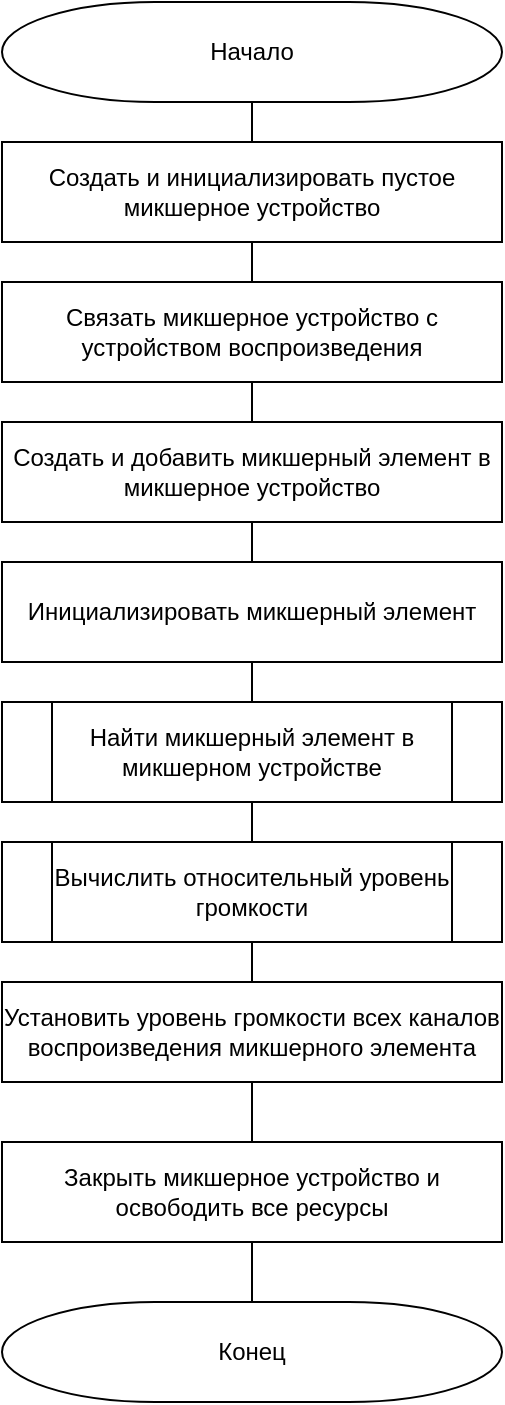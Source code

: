 <mxfile version="20.8.20" type="device" pages="3"><diagram id="YiNSUqX8KQzUoDeWwM0z" name="audio_controller"><mxGraphModel dx="1434" dy="707" grid="1" gridSize="10" guides="1" tooltips="1" connect="1" arrows="1" fold="1" page="1" pageScale="1" pageWidth="827" pageHeight="1169" math="0" shadow="0"><root><mxCell id="0"/><mxCell id="1" parent="0"/><mxCell id="4jM0YyoT5kIq9K6aqk-b-12" style="edgeStyle=orthogonalEdgeStyle;rounded=0;orthogonalLoop=1;jettySize=auto;html=1;exitX=0.5;exitY=1;exitDx=0;exitDy=0;exitPerimeter=0;endArrow=none;endFill=0;" parent="1" source="4jM0YyoT5kIq9K6aqk-b-1" target="4jM0YyoT5kIq9K6aqk-b-3" edge="1"><mxGeometry relative="1" as="geometry"/></mxCell><mxCell id="4jM0YyoT5kIq9K6aqk-b-1" value="Начало" style="strokeWidth=1;html=1;shape=mxgraph.flowchart.terminator;whiteSpace=wrap;" parent="1" vertex="1"><mxGeometry x="330" y="410" width="250" height="50" as="geometry"/></mxCell><mxCell id="4jM0YyoT5kIq9K6aqk-b-2" value="Конец" style="strokeWidth=1;html=1;shape=mxgraph.flowchart.terminator;whiteSpace=wrap;" parent="1" vertex="1"><mxGeometry x="330" y="1060" width="250" height="50" as="geometry"/></mxCell><mxCell id="4jM0YyoT5kIq9K6aqk-b-13" style="edgeStyle=orthogonalEdgeStyle;rounded=0;orthogonalLoop=1;jettySize=auto;html=1;exitX=0.5;exitY=1;exitDx=0;exitDy=0;entryX=0.5;entryY=0;entryDx=0;entryDy=0;endArrow=none;endFill=0;" parent="1" source="4jM0YyoT5kIq9K6aqk-b-3" target="4jM0YyoT5kIq9K6aqk-b-4" edge="1"><mxGeometry relative="1" as="geometry"/></mxCell><mxCell id="4jM0YyoT5kIq9K6aqk-b-3" value="Создать и инициализировать пустое микшерное устройство" style="rounded=0;whiteSpace=wrap;html=1;" parent="1" vertex="1"><mxGeometry x="330" y="480" width="250" height="50" as="geometry"/></mxCell><mxCell id="4jM0YyoT5kIq9K6aqk-b-14" style="edgeStyle=orthogonalEdgeStyle;rounded=0;orthogonalLoop=1;jettySize=auto;html=1;exitX=0.5;exitY=1;exitDx=0;exitDy=0;endArrow=none;endFill=0;" parent="1" source="4jM0YyoT5kIq9K6aqk-b-4" target="4jM0YyoT5kIq9K6aqk-b-5" edge="1"><mxGeometry relative="1" as="geometry"/></mxCell><mxCell id="4jM0YyoT5kIq9K6aqk-b-4" value="Связать микшерное устройство с устройством воспроизведения" style="rounded=0;whiteSpace=wrap;html=1;" parent="1" vertex="1"><mxGeometry x="330" y="550" width="250" height="50" as="geometry"/></mxCell><mxCell id="4jM0YyoT5kIq9K6aqk-b-15" style="edgeStyle=orthogonalEdgeStyle;rounded=0;orthogonalLoop=1;jettySize=auto;html=1;exitX=0.5;exitY=1;exitDx=0;exitDy=0;entryX=0.5;entryY=0;entryDx=0;entryDy=0;endArrow=none;endFill=0;" parent="1" source="4jM0YyoT5kIq9K6aqk-b-5" target="4jM0YyoT5kIq9K6aqk-b-6" edge="1"><mxGeometry relative="1" as="geometry"/></mxCell><mxCell id="4jM0YyoT5kIq9K6aqk-b-5" value="Создать и добавить микшерный элемент в микшерное устройство" style="rounded=0;whiteSpace=wrap;html=1;" parent="1" vertex="1"><mxGeometry x="330" y="620" width="250" height="50" as="geometry"/></mxCell><mxCell id="4jM0YyoT5kIq9K6aqk-b-16" style="edgeStyle=orthogonalEdgeStyle;rounded=0;orthogonalLoop=1;jettySize=auto;html=1;exitX=0.5;exitY=1;exitDx=0;exitDy=0;entryX=0.5;entryY=0;entryDx=0;entryDy=0;endArrow=none;endFill=0;" parent="1" source="4jM0YyoT5kIq9K6aqk-b-6" target="4jM0YyoT5kIq9K6aqk-b-7" edge="1"><mxGeometry relative="1" as="geometry"/></mxCell><mxCell id="4jM0YyoT5kIq9K6aqk-b-6" value="Инициализировать микшерный элемент" style="rounded=0;whiteSpace=wrap;html=1;" parent="1" vertex="1"><mxGeometry x="330" y="690" width="250" height="50" as="geometry"/></mxCell><mxCell id="4jM0YyoT5kIq9K6aqk-b-17" style="edgeStyle=orthogonalEdgeStyle;rounded=0;orthogonalLoop=1;jettySize=auto;html=1;exitX=0.5;exitY=1;exitDx=0;exitDy=0;entryX=0.5;entryY=0;entryDx=0;entryDy=0;endArrow=none;endFill=0;" parent="1" source="4jM0YyoT5kIq9K6aqk-b-7" target="4jM0YyoT5kIq9K6aqk-b-9" edge="1"><mxGeometry relative="1" as="geometry"/></mxCell><mxCell id="4jM0YyoT5kIq9K6aqk-b-7" value="Найти микшерный элемент в микшерном устройстве" style="shape=process;whiteSpace=wrap;html=1;backgroundOutline=1;" parent="1" vertex="1"><mxGeometry x="330" y="760" width="250" height="50" as="geometry"/></mxCell><mxCell id="4jM0YyoT5kIq9K6aqk-b-18" style="edgeStyle=orthogonalEdgeStyle;rounded=0;orthogonalLoop=1;jettySize=auto;html=1;exitX=0.5;exitY=1;exitDx=0;exitDy=0;entryX=0.5;entryY=0;entryDx=0;entryDy=0;endArrow=none;endFill=0;" parent="1" source="4jM0YyoT5kIq9K6aqk-b-9" target="4jM0YyoT5kIq9K6aqk-b-10" edge="1"><mxGeometry relative="1" as="geometry"/></mxCell><mxCell id="4jM0YyoT5kIq9K6aqk-b-9" value="Вычислить относительный уровень громкости" style="shape=process;whiteSpace=wrap;html=1;backgroundOutline=1;" parent="1" vertex="1"><mxGeometry x="330" y="830" width="250" height="50" as="geometry"/></mxCell><mxCell id="WRrjxdZfiWzCz2uJYFDO-3" style="edgeStyle=orthogonalEdgeStyle;rounded=0;orthogonalLoop=1;jettySize=auto;html=1;exitX=0.5;exitY=1;exitDx=0;exitDy=0;entryX=0.5;entryY=0;entryDx=0;entryDy=0;endArrow=none;endFill=0;" edge="1" parent="1" source="4jM0YyoT5kIq9K6aqk-b-10" target="WRrjxdZfiWzCz2uJYFDO-2"><mxGeometry relative="1" as="geometry"/></mxCell><mxCell id="4jM0YyoT5kIq9K6aqk-b-10" value="Установить уровень громкости всех каналов воспроизведения микшерного элемента" style="rounded=0;whiteSpace=wrap;html=1;" parent="1" vertex="1"><mxGeometry x="330" y="900" width="250" height="50" as="geometry"/></mxCell><mxCell id="WRrjxdZfiWzCz2uJYFDO-4" style="edgeStyle=orthogonalEdgeStyle;rounded=0;orthogonalLoop=1;jettySize=auto;html=1;exitX=0.5;exitY=1;exitDx=0;exitDy=0;entryX=0.5;entryY=0;entryDx=0;entryDy=0;entryPerimeter=0;endArrow=none;endFill=0;" edge="1" parent="1" source="WRrjxdZfiWzCz2uJYFDO-2" target="4jM0YyoT5kIq9K6aqk-b-2"><mxGeometry relative="1" as="geometry"/></mxCell><mxCell id="WRrjxdZfiWzCz2uJYFDO-2" value="Закрыть микшерное устройство и освободить все ресурсы" style="rounded=0;whiteSpace=wrap;html=1;" vertex="1" parent="1"><mxGeometry x="330" y="980" width="250" height="50" as="geometry"/></mxCell></root></mxGraphModel></diagram><diagram id="dtToWGgFCMY2c_HDmd0g" name="kb_handler"><mxGraphModel dx="1434" dy="1876" grid="1" gridSize="10" guides="1" tooltips="1" connect="1" arrows="1" fold="1" page="1" pageScale="1" pageWidth="827" pageHeight="1169" math="0" shadow="0"><root><mxCell id="0"/><mxCell id="1" parent="0"/><mxCell id="4340OC1EJ2t67OpnRwh7-24" style="edgeStyle=orthogonalEdgeStyle;rounded=0;orthogonalLoop=1;jettySize=auto;html=1;exitX=0.5;exitY=1;exitDx=0;exitDy=0;exitPerimeter=0;entryX=0.5;entryY=0;entryDx=0;entryDy=0;endArrow=none;endFill=0;" parent="1" source="4340OC1EJ2t67OpnRwh7-1" target="4340OC1EJ2t67OpnRwh7-23" edge="1"><mxGeometry relative="1" as="geometry"/></mxCell><mxCell id="4340OC1EJ2t67OpnRwh7-1" value="Начало" style="strokeWidth=1;html=1;shape=mxgraph.flowchart.terminator;whiteSpace=wrap;" parent="1" vertex="1"><mxGeometry x="314" y="-30" width="300" height="50" as="geometry"/></mxCell><mxCell id="4340OC1EJ2t67OpnRwh7-16" style="edgeStyle=orthogonalEdgeStyle;rounded=0;orthogonalLoop=1;jettySize=auto;html=1;exitX=0.5;exitY=1;exitDx=0;exitDy=0;entryX=0.5;entryY=0;entryDx=0;entryDy=0;endArrow=none;endFill=0;" parent="1" source="4340OC1EJ2t67OpnRwh7-3" target="4340OC1EJ2t67OpnRwh7-4" edge="1"><mxGeometry relative="1" as="geometry"/></mxCell><mxCell id="4340OC1EJ2t67OpnRwh7-3" value="Прочитать код с порта 0x60" style="rounded=0;whiteSpace=wrap;html=1;strokeWidth=1;" parent="1" vertex="1"><mxGeometry x="314" y="110" width="300" height="50" as="geometry"/></mxCell><mxCell id="4340OC1EJ2t67OpnRwh7-17" style="edgeStyle=orthogonalEdgeStyle;rounded=0;orthogonalLoop=1;jettySize=auto;html=1;exitX=0.5;exitY=1;exitDx=0;exitDy=0;entryX=0.5;entryY=0;entryDx=0;entryDy=0;endArrow=none;endFill=0;" parent="1" source="4340OC1EJ2t67OpnRwh7-4" target="4340OC1EJ2t67OpnRwh7-5" edge="1"><mxGeometry relative="1" as="geometry"/></mxCell><mxCell id="4340OC1EJ2t67OpnRwh7-4" value="Вызвать spin_lock()" style="shape=process;whiteSpace=wrap;html=1;backgroundOutline=1;strokeWidth=1;" parent="1" vertex="1"><mxGeometry x="314" y="190" width="300" height="50" as="geometry"/></mxCell><mxCell id="4340OC1EJ2t67OpnRwh7-18" style="edgeStyle=orthogonalEdgeStyle;rounded=0;orthogonalLoop=1;jettySize=auto;html=1;exitX=0.5;exitY=1;exitDx=0;exitDy=0;entryX=0.5;entryY=0;entryDx=0;entryDy=0;entryPerimeter=0;endArrow=none;endFill=0;" parent="1" source="4340OC1EJ2t67OpnRwh7-5" target="4340OC1EJ2t67OpnRwh7-6" edge="1"><mxGeometry relative="1" as="geometry"/></mxCell><mxCell id="4340OC1EJ2t67OpnRwh7-5" value="Инициализировать audio_flag в зависимости от нажатых клавиш" style="shape=process;whiteSpace=wrap;html=1;backgroundOutline=1;strokeWidth=1;" parent="1" vertex="1"><mxGeometry x="314" y="270" width="300" height="50" as="geometry"/></mxCell><mxCell id="4340OC1EJ2t67OpnRwh7-9" value="Да" style="edgeStyle=orthogonalEdgeStyle;rounded=0;orthogonalLoop=1;jettySize=auto;html=1;exitX=1;exitY=0.5;exitDx=0;exitDy=0;exitPerimeter=0;entryX=0.5;entryY=0;entryDx=0;entryDy=0;endArrow=none;endFill=0;" parent="1" source="4340OC1EJ2t67OpnRwh7-6" target="4340OC1EJ2t67OpnRwh7-7" edge="1"><mxGeometry x="-0.204" y="10" relative="1" as="geometry"><mxPoint x="1" as="offset"/></mxGeometry></mxCell><mxCell id="4340OC1EJ2t67OpnRwh7-14" style="edgeStyle=orthogonalEdgeStyle;rounded=0;orthogonalLoop=1;jettySize=auto;html=1;exitX=0;exitY=0.5;exitDx=0;exitDy=0;exitPerimeter=0;entryX=0.5;entryY=0;entryDx=0;entryDy=0;endArrow=none;endFill=0;" parent="1" source="4340OC1EJ2t67OpnRwh7-6" target="4340OC1EJ2t67OpnRwh7-11" edge="1"><mxGeometry relative="1" as="geometry"><Array as="points"><mxPoint x="280" y="385"/><mxPoint x="280" y="590"/><mxPoint x="464" y="590"/></Array></mxGeometry></mxCell><mxCell id="4340OC1EJ2t67OpnRwh7-6" value="audio_flag &amp;gt;= 0" style="strokeWidth=1;html=1;shape=mxgraph.flowchart.decision;whiteSpace=wrap;" parent="1" vertex="1"><mxGeometry x="314" y="360" width="300" height="50" as="geometry"/></mxCell><mxCell id="4340OC1EJ2t67OpnRwh7-19" style="edgeStyle=orthogonalEdgeStyle;rounded=0;orthogonalLoop=1;jettySize=auto;html=1;exitX=0.5;exitY=1;exitDx=0;exitDy=0;entryX=0.5;entryY=0;entryDx=0;entryDy=0;endArrow=none;endFill=0;" parent="1" source="4340OC1EJ2t67OpnRwh7-7" target="4340OC1EJ2t67OpnRwh7-8" edge="1"><mxGeometry relative="1" as="geometry"/></mxCell><mxCell id="4340OC1EJ2t67OpnRwh7-7" value="current_audio = audio_flag" style="rounded=0;whiteSpace=wrap;html=1;strokeWidth=1;" parent="1" vertex="1"><mxGeometry x="510" y="440" width="300" height="50" as="geometry"/></mxCell><mxCell id="4340OC1EJ2t67OpnRwh7-20" style="edgeStyle=orthogonalEdgeStyle;rounded=0;orthogonalLoop=1;jettySize=auto;html=1;exitX=0.5;exitY=1;exitDx=0;exitDy=0;entryX=0.5;entryY=0;entryDx=0;entryDy=0;endArrow=none;endFill=0;" parent="1" source="4340OC1EJ2t67OpnRwh7-8" target="4340OC1EJ2t67OpnRwh7-11" edge="1"><mxGeometry relative="1" as="geometry"/></mxCell><mxCell id="4340OC1EJ2t67OpnRwh7-8" value="Вызвать audio_level_change(current_audio)" style="shape=process;whiteSpace=wrap;html=1;backgroundOutline=1;strokeWidth=1;" parent="1" vertex="1"><mxGeometry x="510" y="520" width="300" height="50" as="geometry"/></mxCell><mxCell id="4340OC1EJ2t67OpnRwh7-21" style="edgeStyle=orthogonalEdgeStyle;rounded=0;orthogonalLoop=1;jettySize=auto;html=1;exitX=0.5;exitY=1;exitDx=0;exitDy=0;entryX=0.5;entryY=0;entryDx=0;entryDy=0;endArrow=none;endFill=0;" parent="1" source="4340OC1EJ2t67OpnRwh7-11" target="4340OC1EJ2t67OpnRwh7-12" edge="1"><mxGeometry relative="1" as="geometry"/></mxCell><mxCell id="4340OC1EJ2t67OpnRwh7-11" value="audio_flag = -1" style="rounded=0;whiteSpace=wrap;html=1;strokeWidth=1;" parent="1" vertex="1"><mxGeometry x="314" y="610" width="300" height="50" as="geometry"/></mxCell><mxCell id="4340OC1EJ2t67OpnRwh7-22" style="edgeStyle=orthogonalEdgeStyle;rounded=0;orthogonalLoop=1;jettySize=auto;html=1;exitX=0.5;exitY=1;exitDx=0;exitDy=0;entryX=0.5;entryY=0;entryDx=0;entryDy=0;entryPerimeter=0;endArrow=none;endFill=0;" parent="1" source="4340OC1EJ2t67OpnRwh7-12" target="4340OC1EJ2t67OpnRwh7-13" edge="1"><mxGeometry relative="1" as="geometry"/></mxCell><mxCell id="4340OC1EJ2t67OpnRwh7-12" value="Вызвать spin_unlock()" style="shape=process;whiteSpace=wrap;html=1;backgroundOutline=1;strokeWidth=1;" parent="1" vertex="1"><mxGeometry x="314" y="680" width="300" height="50" as="geometry"/></mxCell><mxCell id="4340OC1EJ2t67OpnRwh7-13" value="Конец" style="strokeWidth=1;html=1;shape=mxgraph.flowchart.terminator;whiteSpace=wrap;" parent="1" vertex="1"><mxGeometry x="314" y="750" width="300" height="50" as="geometry"/></mxCell><mxCell id="4340OC1EJ2t67OpnRwh7-25" style="edgeStyle=orthogonalEdgeStyle;rounded=0;orthogonalLoop=1;jettySize=auto;html=1;exitX=0.5;exitY=1;exitDx=0;exitDy=0;entryX=0.5;entryY=0;entryDx=0;entryDy=0;endArrow=none;endFill=0;" parent="1" source="4340OC1EJ2t67OpnRwh7-23" target="4340OC1EJ2t67OpnRwh7-3" edge="1"><mxGeometry relative="1" as="geometry"/></mxCell><mxCell id="4340OC1EJ2t67OpnRwh7-23" value="alt = 0&lt;br&gt;audio_flag = -1" style="rounded=0;whiteSpace=wrap;html=1;strokeWidth=1;" parent="1" vertex="1"><mxGeometry x="314" y="40" width="300" height="50" as="geometry"/></mxCell></root></mxGraphModel></diagram><diagram id="3Qy6l6lqcb6qv2go5i-o" name="module_struct"><mxGraphModel dx="1434" dy="764" grid="1" gridSize="10" guides="1" tooltips="1" connect="1" arrows="1" fold="1" page="1" pageScale="1" pageWidth="827" pageHeight="1169" math="0" shadow="0"><root><mxCell id="0"/><mxCell id="1" parent="0"/><mxCell id="fEs4vXpGefF8caVfXGrp-2" value="" style="endArrow=none;dashed=1;html=1;rounded=0;" edge="1" parent="1"><mxGeometry width="50" height="50" relative="1" as="geometry"><mxPoint x="120" y="320" as="sourcePoint"/><mxPoint x="760" y="320" as="targetPoint"/></mxGeometry></mxCell><mxCell id="fEs4vXpGefF8caVfXGrp-3" value="User" style="text;html=1;align=center;verticalAlign=middle;resizable=0;points=[];autosize=1;strokeColor=none;fillColor=none;" vertex="1" parent="1"><mxGeometry x="665" y="285" width="50" height="30" as="geometry"/></mxCell><mxCell id="fEs4vXpGefF8caVfXGrp-4" value="Kernel" style="text;html=1;align=center;verticalAlign=middle;resizable=0;points=[];autosize=1;strokeColor=none;fillColor=none;" vertex="1" parent="1"><mxGeometry x="660" y="330" width="60" height="30" as="geometry"/></mxCell><mxCell id="fEs4vXpGefF8caVfXGrp-14" style="edgeStyle=orthogonalEdgeStyle;rounded=0;orthogonalLoop=1;jettySize=auto;html=1;exitX=0.5;exitY=1;exitDx=0;exitDy=0;entryX=0.5;entryY=0;entryDx=0;entryDy=0;endArrow=none;endFill=0;" edge="1" parent="1" source="fEs4vXpGefF8caVfXGrp-5" target="fEs4vXpGefF8caVfXGrp-7"><mxGeometry relative="1" as="geometry"/></mxCell><mxCell id="fEs4vXpGefF8caVfXGrp-15" style="edgeStyle=orthogonalEdgeStyle;rounded=0;orthogonalLoop=1;jettySize=auto;html=1;exitX=0.5;exitY=1;exitDx=0;exitDy=0;endArrow=none;endFill=0;" edge="1" parent="1" source="fEs4vXpGefF8caVfXGrp-5" target="fEs4vXpGefF8caVfXGrp-8"><mxGeometry relative="1" as="geometry"/></mxCell><mxCell id="fEs4vXpGefF8caVfXGrp-5" value="Audio Module" style="rounded=0;whiteSpace=wrap;html=1;" vertex="1" parent="1"><mxGeometry x="360" y="360" width="160" height="40" as="geometry"/></mxCell><mxCell id="fEs4vXpGefF8caVfXGrp-16" style="edgeStyle=orthogonalEdgeStyle;rounded=0;orthogonalLoop=1;jettySize=auto;html=1;exitX=0.5;exitY=1;exitDx=0;exitDy=0;entryX=0.5;entryY=0;entryDx=0;entryDy=0;endArrow=none;endFill=0;" edge="1" parent="1" source="fEs4vXpGefF8caVfXGrp-7" target="fEs4vXpGefF8caVfXGrp-12"><mxGeometry relative="1" as="geometry"/></mxCell><mxCell id="fEs4vXpGefF8caVfXGrp-17" style="edgeStyle=orthogonalEdgeStyle;rounded=0;orthogonalLoop=1;jettySize=auto;html=1;exitX=0.5;exitY=1;exitDx=0;exitDy=0;entryX=0.5;entryY=0;entryDx=0;entryDy=0;endArrow=none;endFill=0;" edge="1" parent="1" source="fEs4vXpGefF8caVfXGrp-7" target="fEs4vXpGefF8caVfXGrp-13"><mxGeometry relative="1" as="geometry"/></mxCell><mxCell id="fEs4vXpGefF8caVfXGrp-7" value="md_init()" style="rounded=0;whiteSpace=wrap;html=1;" vertex="1" parent="1"><mxGeometry x="240" y="480" width="160" height="40" as="geometry"/></mxCell><mxCell id="fEs4vXpGefF8caVfXGrp-8" value="md_exit()" style="rounded=0;whiteSpace=wrap;html=1;" vertex="1" parent="1"><mxGeometry x="480" y="480" width="160" height="40" as="geometry"/></mxCell><mxCell id="fEs4vXpGefF8caVfXGrp-12" value="kb_irq_handler()" style="rounded=0;whiteSpace=wrap;html=1;" vertex="1" parent="1"><mxGeometry x="140" y="600" width="160" height="40" as="geometry"/></mxCell><mxCell id="fEs4vXpGefF8caVfXGrp-19" style="edgeStyle=orthogonalEdgeStyle;rounded=0;orthogonalLoop=1;jettySize=auto;html=1;exitX=0.5;exitY=1;exitDx=0;exitDy=0;entryX=0.5;entryY=0;entryDx=0;entryDy=0;endArrow=none;endFill=0;" edge="1" parent="1" source="fEs4vXpGefF8caVfXGrp-13" target="fEs4vXpGefF8caVfXGrp-18"><mxGeometry relative="1" as="geometry"/></mxCell><mxCell id="fEs4vXpGefF8caVfXGrp-13" value="audio_controll()" style="rounded=0;whiteSpace=wrap;html=1;" vertex="1" parent="1"><mxGeometry x="340" y="600" width="160" height="40" as="geometry"/></mxCell><mxCell id="fEs4vXpGefF8caVfXGrp-24" style="edgeStyle=orthogonalEdgeStyle;rounded=0;orthogonalLoop=1;jettySize=auto;html=1;exitX=0.5;exitY=1;exitDx=0;exitDy=0;entryX=0.5;entryY=0;entryDx=0;entryDy=0;endArrow=none;endFill=0;" edge="1" parent="1" source="fEs4vXpGefF8caVfXGrp-18" target="fEs4vXpGefF8caVfXGrp-21"><mxGeometry relative="1" as="geometry"/></mxCell><mxCell id="fEs4vXpGefF8caVfXGrp-18" value="audio_level_change()" style="rounded=0;whiteSpace=wrap;html=1;" vertex="1" parent="1"><mxGeometry x="340" y="680" width="160" height="40" as="geometry"/></mxCell><mxCell id="fEs4vXpGefF8caVfXGrp-25" style="edgeStyle=orthogonalEdgeStyle;rounded=0;orthogonalLoop=1;jettySize=auto;html=1;exitX=0.5;exitY=1;exitDx=0;exitDy=0;entryX=0.5;entryY=0;entryDx=0;entryDy=0;endArrow=none;endFill=0;" edge="1" parent="1" source="fEs4vXpGefF8caVfXGrp-21" target="fEs4vXpGefF8caVfXGrp-23"><mxGeometry relative="1" as="geometry"/></mxCell><mxCell id="fEs4vXpGefF8caVfXGrp-21" value="ALSA" style="rounded=0;whiteSpace=wrap;html=1;" vertex="1" parent="1"><mxGeometry x="340" y="760" width="160" height="40" as="geometry"/></mxCell><mxCell id="fEs4vXpGefF8caVfXGrp-23" value="Звуковая карта" style="rounded=0;whiteSpace=wrap;html=1;" vertex="1" parent="1"><mxGeometry x="340" y="840" width="160" height="40" as="geometry"/></mxCell></root></mxGraphModel></diagram></mxfile>